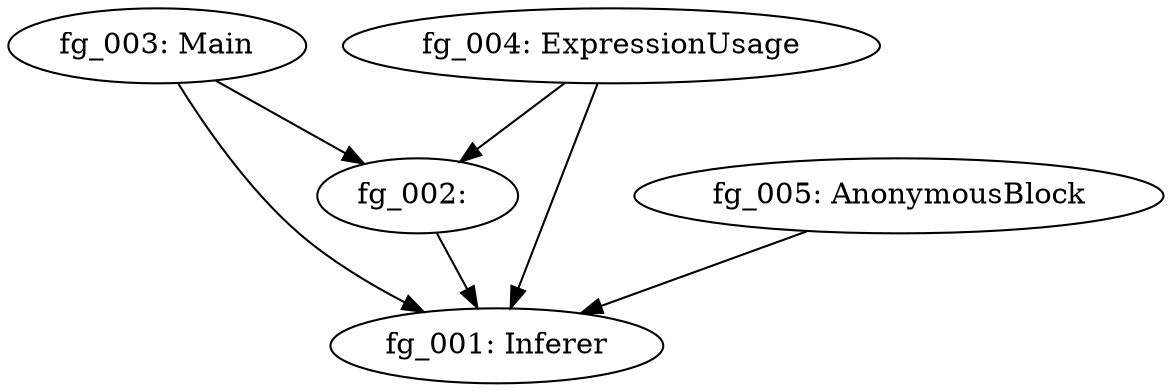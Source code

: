 digraph G { 
"fg_002: " -> "fg_001: Inferer"; 
"fg_003: Main" -> "fg_002: "; 
"fg_003: Main" -> "fg_001: Inferer"; 
"fg_004: ExpressionUsage" -> "fg_002: "; 
"fg_004: ExpressionUsage" -> "fg_001: Inferer"; 
"fg_005: AnonymousBlock" -> "fg_001: Inferer"; 
}